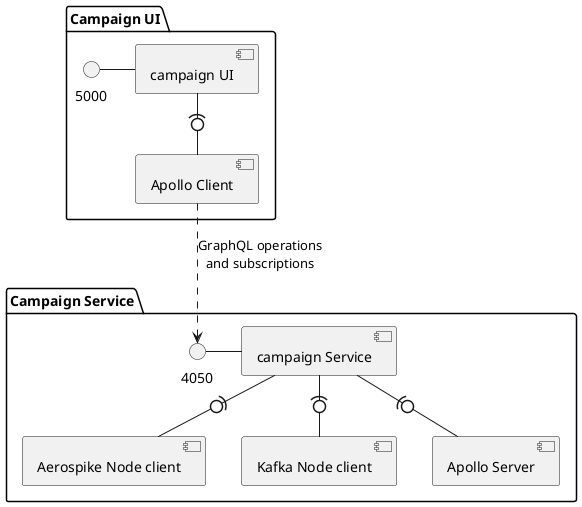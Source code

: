@startuml
skinparam componentStyle uml2

package "Campaign Service" {
    () "4050" as campaignSocket
    component "campaign Service" as campaignService
    campaignSocket - campaignService
    component "Aerospike Node client" as campNodeCore
    campaignService -(0- campNodeCore
    component "Kafka Node client" as campNodeKafka
    campaignService -(0- campNodeKafka
    component "Apollo Server" as campApolloServer
    campaignService -(0- campApolloServer
}
package "Campaign UI" {
    () "5000" as campaignUISocket
    component "campaign UI" as campaignUI
    campaignUISocket - campaignUI
    component "Apollo Client" as apolloClient
    campaignUI -(0- apolloClient

}


apolloClient ..> campaignSocket: GraphQL operations\nand subscriptions

@enduml